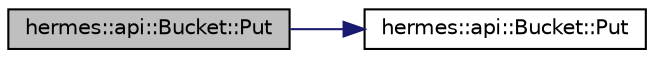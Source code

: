 digraph "hermes::api::Bucket::Put"
{
 // LATEX_PDF_SIZE
  edge [fontname="Helvetica",fontsize="10",labelfontname="Helvetica",labelfontsize="10"];
  node [fontname="Helvetica",fontsize="10",shape=record];
  rankdir="LR";
  Node1 [label="hermes::api::Bucket::Put",height=0.2,width=0.4,color="black", fillcolor="grey75", style="filled", fontcolor="black",tooltip=" "];
  Node1 -> Node2 [color="midnightblue",fontsize="10",style="solid",fontname="Helvetica"];
  Node2 [label="hermes::api::Bucket::Put",height=0.2,width=0.4,color="black", fillcolor="white", style="filled",URL="$classhermes_1_1api_1_1_bucket.html#a3a8832c8ef3fcf54ab2662135051f270",tooltip=" "];
}
